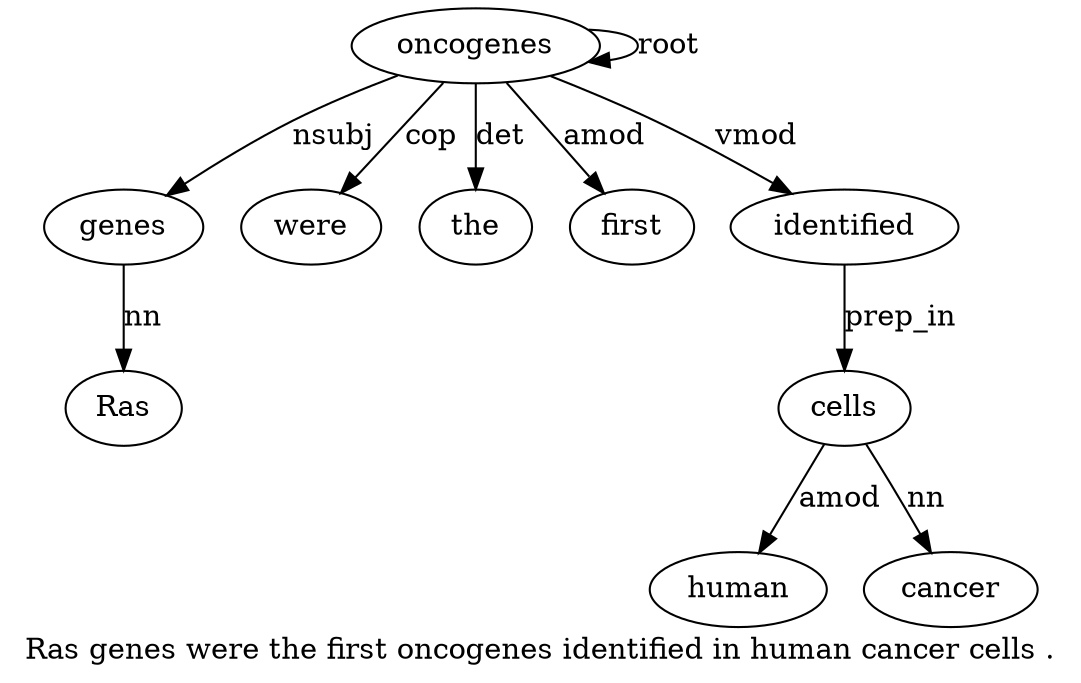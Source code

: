 digraph "Ras genes were the first oncogenes identified in human cancer cells ." {
label="Ras genes were the first oncogenes identified in human cancer cells .";
genes2 [style=filled, fillcolor=white, label=genes];
Ras1 [style=filled, fillcolor=white, label=Ras];
genes2 -> Ras1  [label=nn];
oncogenes6 [style=filled, fillcolor=white, label=oncogenes];
oncogenes6 -> genes2  [label=nsubj];
were3 [style=filled, fillcolor=white, label=were];
oncogenes6 -> were3  [label=cop];
the4 [style=filled, fillcolor=white, label=the];
oncogenes6 -> the4  [label=det];
first5 [style=filled, fillcolor=white, label=first];
oncogenes6 -> first5  [label=amod];
oncogenes6 -> oncogenes6  [label=root];
identified7 [style=filled, fillcolor=white, label=identified];
oncogenes6 -> identified7  [label=vmod];
cells11 [style=filled, fillcolor=white, label=cells];
human9 [style=filled, fillcolor=white, label=human];
cells11 -> human9  [label=amod];
cancer10 [style=filled, fillcolor=white, label=cancer];
cells11 -> cancer10  [label=nn];
identified7 -> cells11  [label=prep_in];
}
